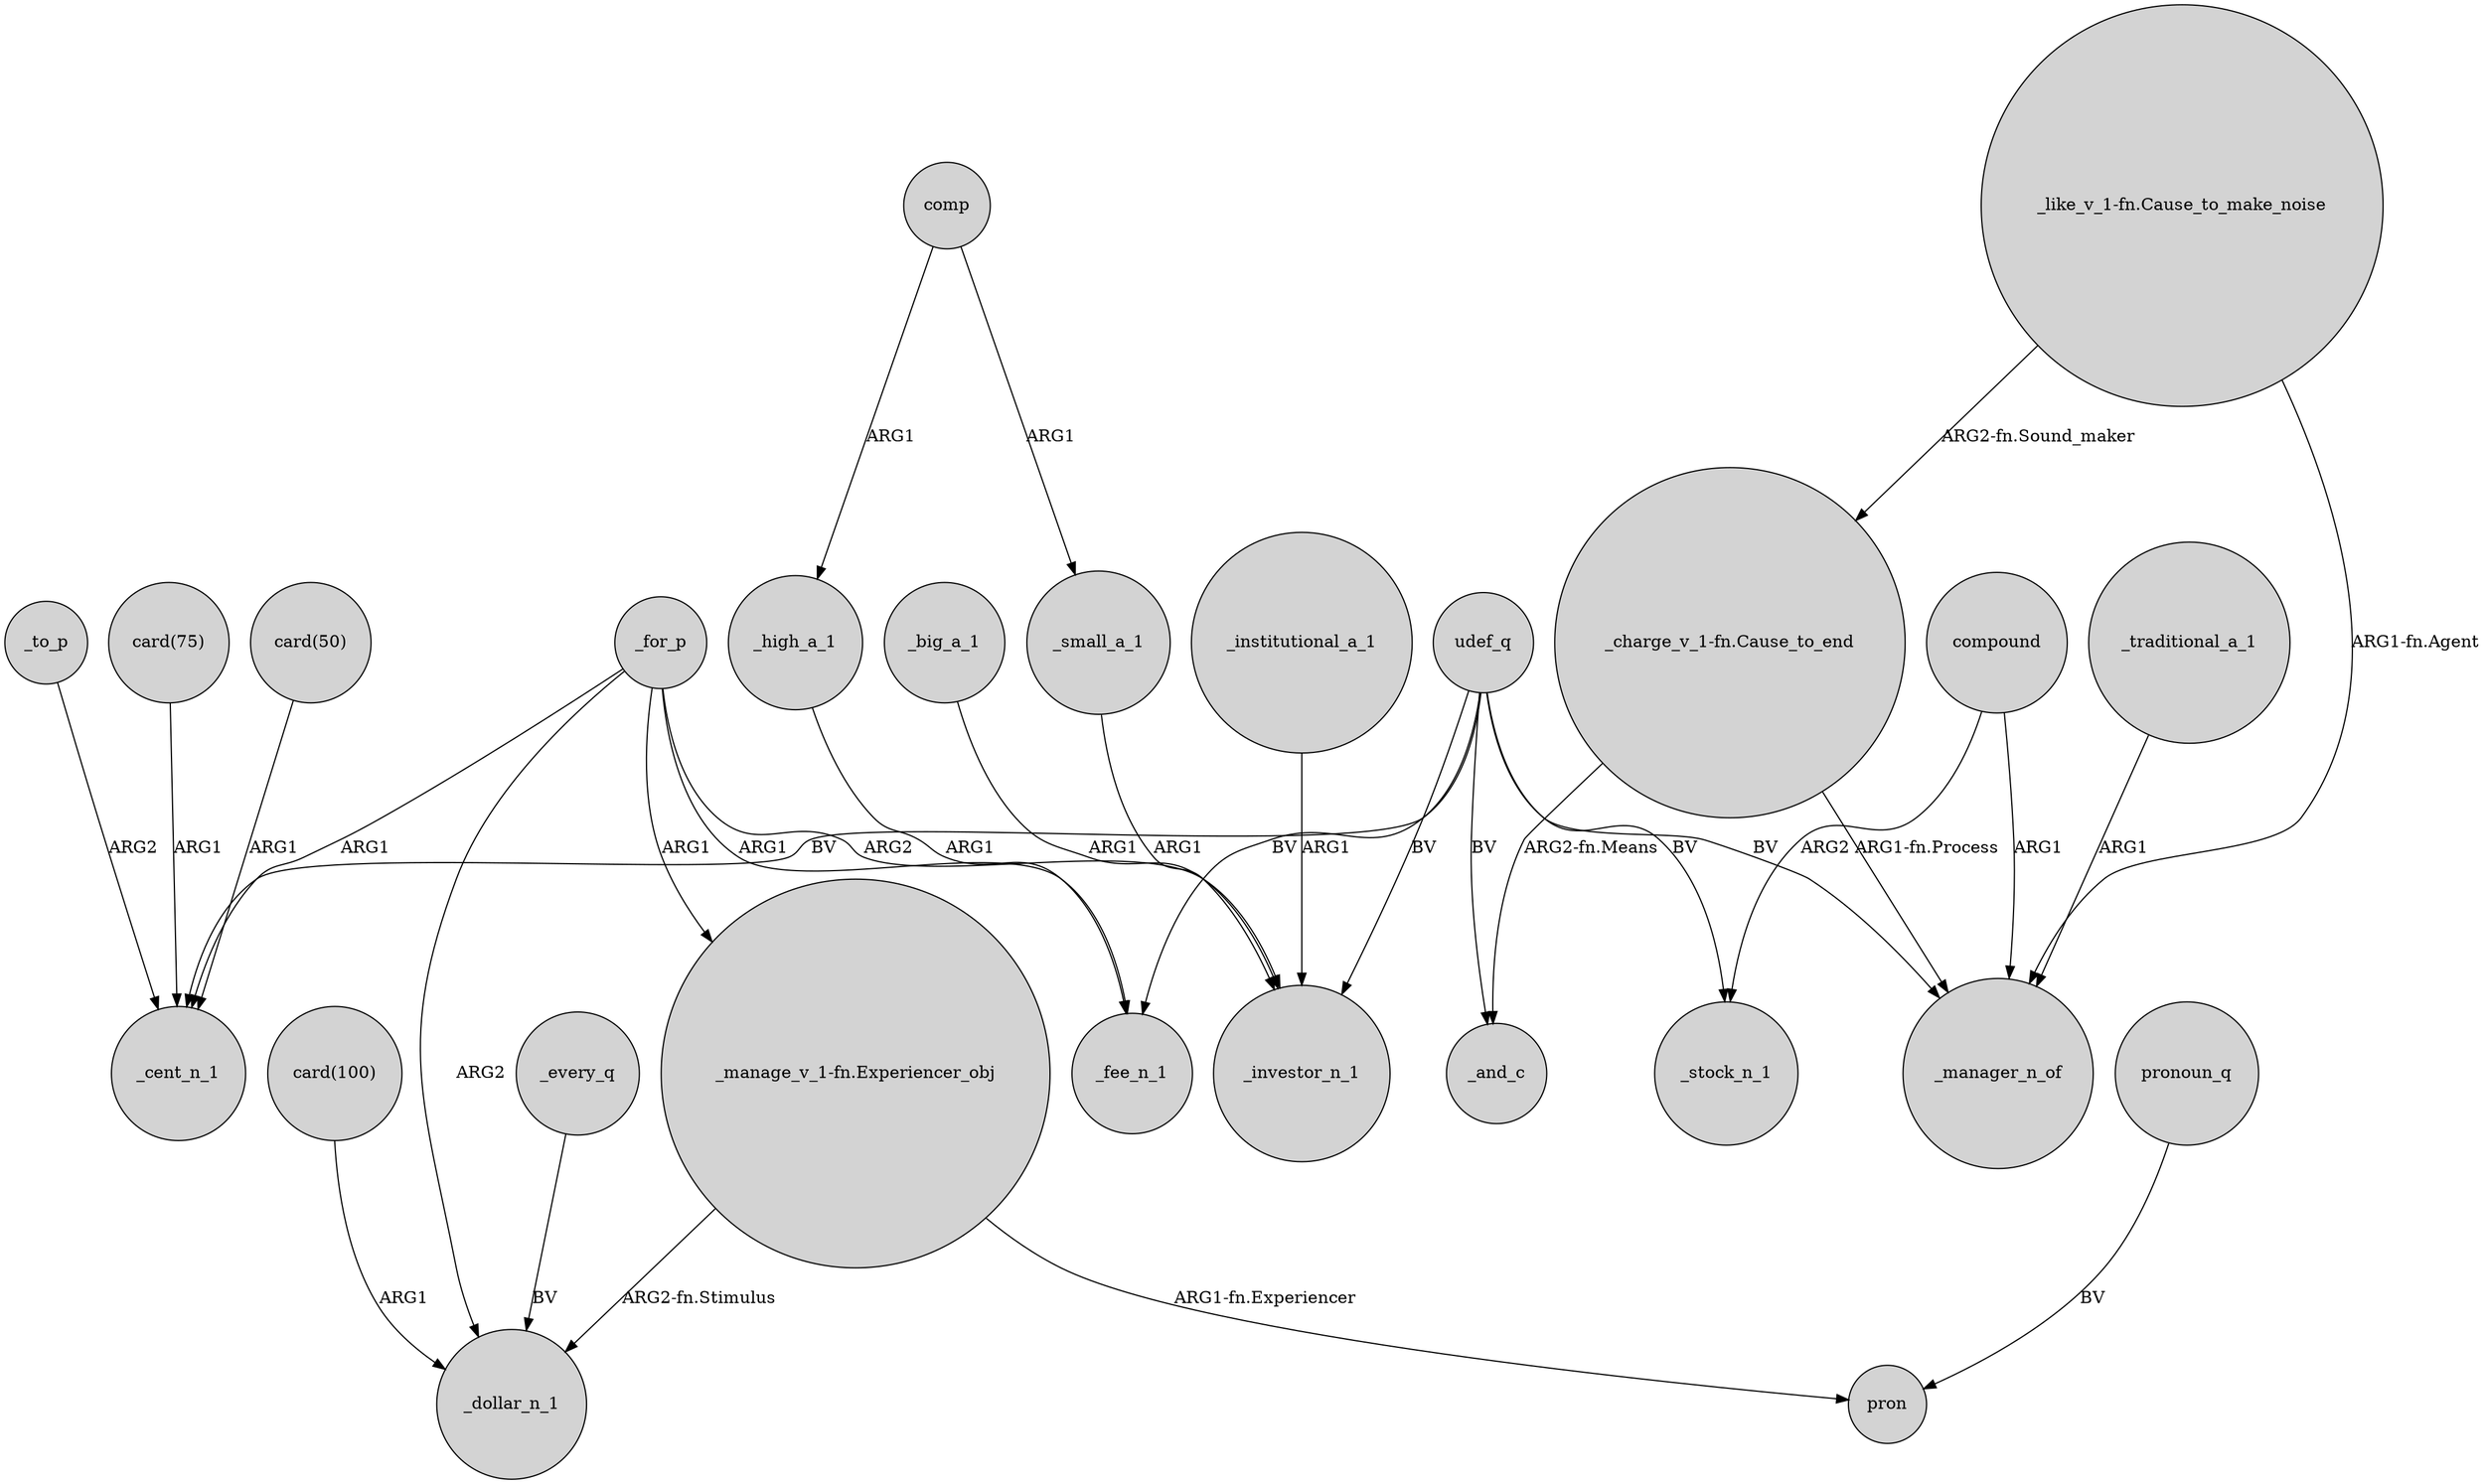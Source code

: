 digraph {
	node [shape=circle style=filled]
	_for_p -> _cent_n_1 [label=ARG1]
	udef_q -> _fee_n_1 [label=BV]
	_big_a_1 -> _investor_n_1 [label=ARG1]
	udef_q -> _manager_n_of [label=BV]
	"_like_v_1-fn.Cause_to_make_noise" -> _manager_n_of [label="ARG1-fn.Agent"]
	"card(100)" -> _dollar_n_1 [label=ARG1]
	_high_a_1 -> _fee_n_1 [label=ARG1]
	_for_p -> _investor_n_1 [label=ARG2]
	udef_q -> _and_c [label=BV]
	"_charge_v_1-fn.Cause_to_end" -> _manager_n_of [label="ARG1-fn.Process"]
	udef_q -> _cent_n_1 [label=BV]
	pronoun_q -> pron [label=BV]
	udef_q -> _stock_n_1 [label=BV]
	_small_a_1 -> _investor_n_1 [label=ARG1]
	comp -> _small_a_1 [label=ARG1]
	"_manage_v_1-fn.Experiencer_obj" -> _dollar_n_1 [label="ARG2-fn.Stimulus"]
	"card(75)" -> _cent_n_1 [label=ARG1]
	"_charge_v_1-fn.Cause_to_end" -> _and_c [label="ARG2-fn.Means"]
	_for_p -> _dollar_n_1 [label=ARG2]
	comp -> _high_a_1 [label=ARG1]
	compound -> _stock_n_1 [label=ARG2]
	_every_q -> _dollar_n_1 [label=BV]
	"card(50)" -> _cent_n_1 [label=ARG1]
	_to_p -> _cent_n_1 [label=ARG2]
	_traditional_a_1 -> _manager_n_of [label=ARG1]
	_for_p -> "_manage_v_1-fn.Experiencer_obj" [label=ARG1]
	_for_p -> _fee_n_1 [label=ARG1]
	udef_q -> _investor_n_1 [label=BV]
	"_manage_v_1-fn.Experiencer_obj" -> pron [label="ARG1-fn.Experiencer"]
	"_like_v_1-fn.Cause_to_make_noise" -> "_charge_v_1-fn.Cause_to_end" [label="ARG2-fn.Sound_maker"]
	compound -> _manager_n_of [label=ARG1]
	_institutional_a_1 -> _investor_n_1 [label=ARG1]
}
